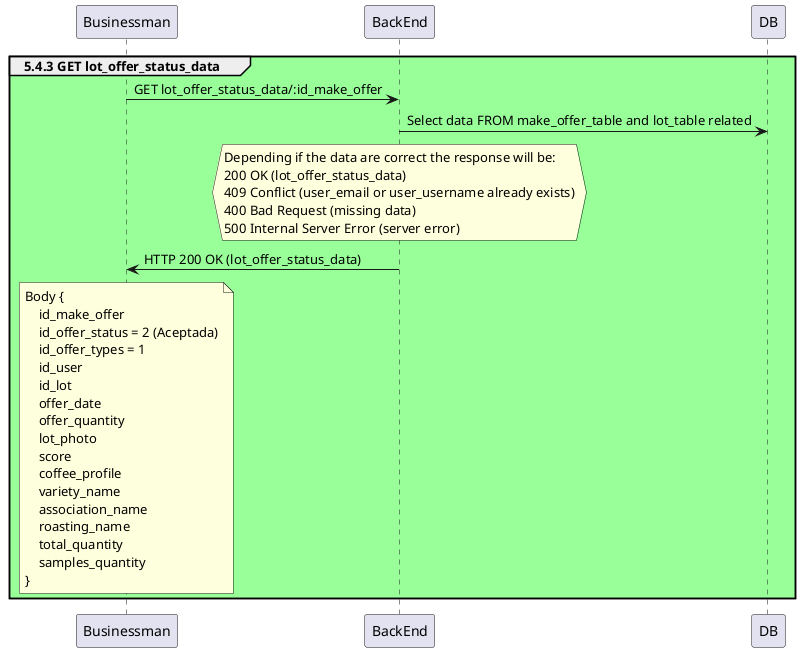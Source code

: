 @startuml

    group #99FF99 5.4.3 GET lot_offer_status_data

        Businessman -> BackEnd: GET lot_offer_status_data/:id_make_offer

        BackEnd -> DB: Select data FROM make_offer_table and lot_table related
        hnote over BackEnd
            Depending if the data are correct the response will be:
            200 OK (lot_offer_status_data)
            409 Conflict (user_email or user_username already exists)
            400 Bad Request (missing data)
            500 Internal Server Error (server error)
        endnote

        BackEnd -> Businessman: HTTP 200 OK (lot_offer_status_data)

        note over Businessman
            Body {
                id_make_offer
                id_offer_status = 2 (Aceptada)
                id_offer_types = 1
                id_user
                id_lot
                offer_date
                offer_quantity
                lot_photo
                score
                coffee_profile
                variety_name
                association_name
                roasting_name
                total_quantity
                samples_quantity
            }
        endnote
    
    end group 

@enduml
